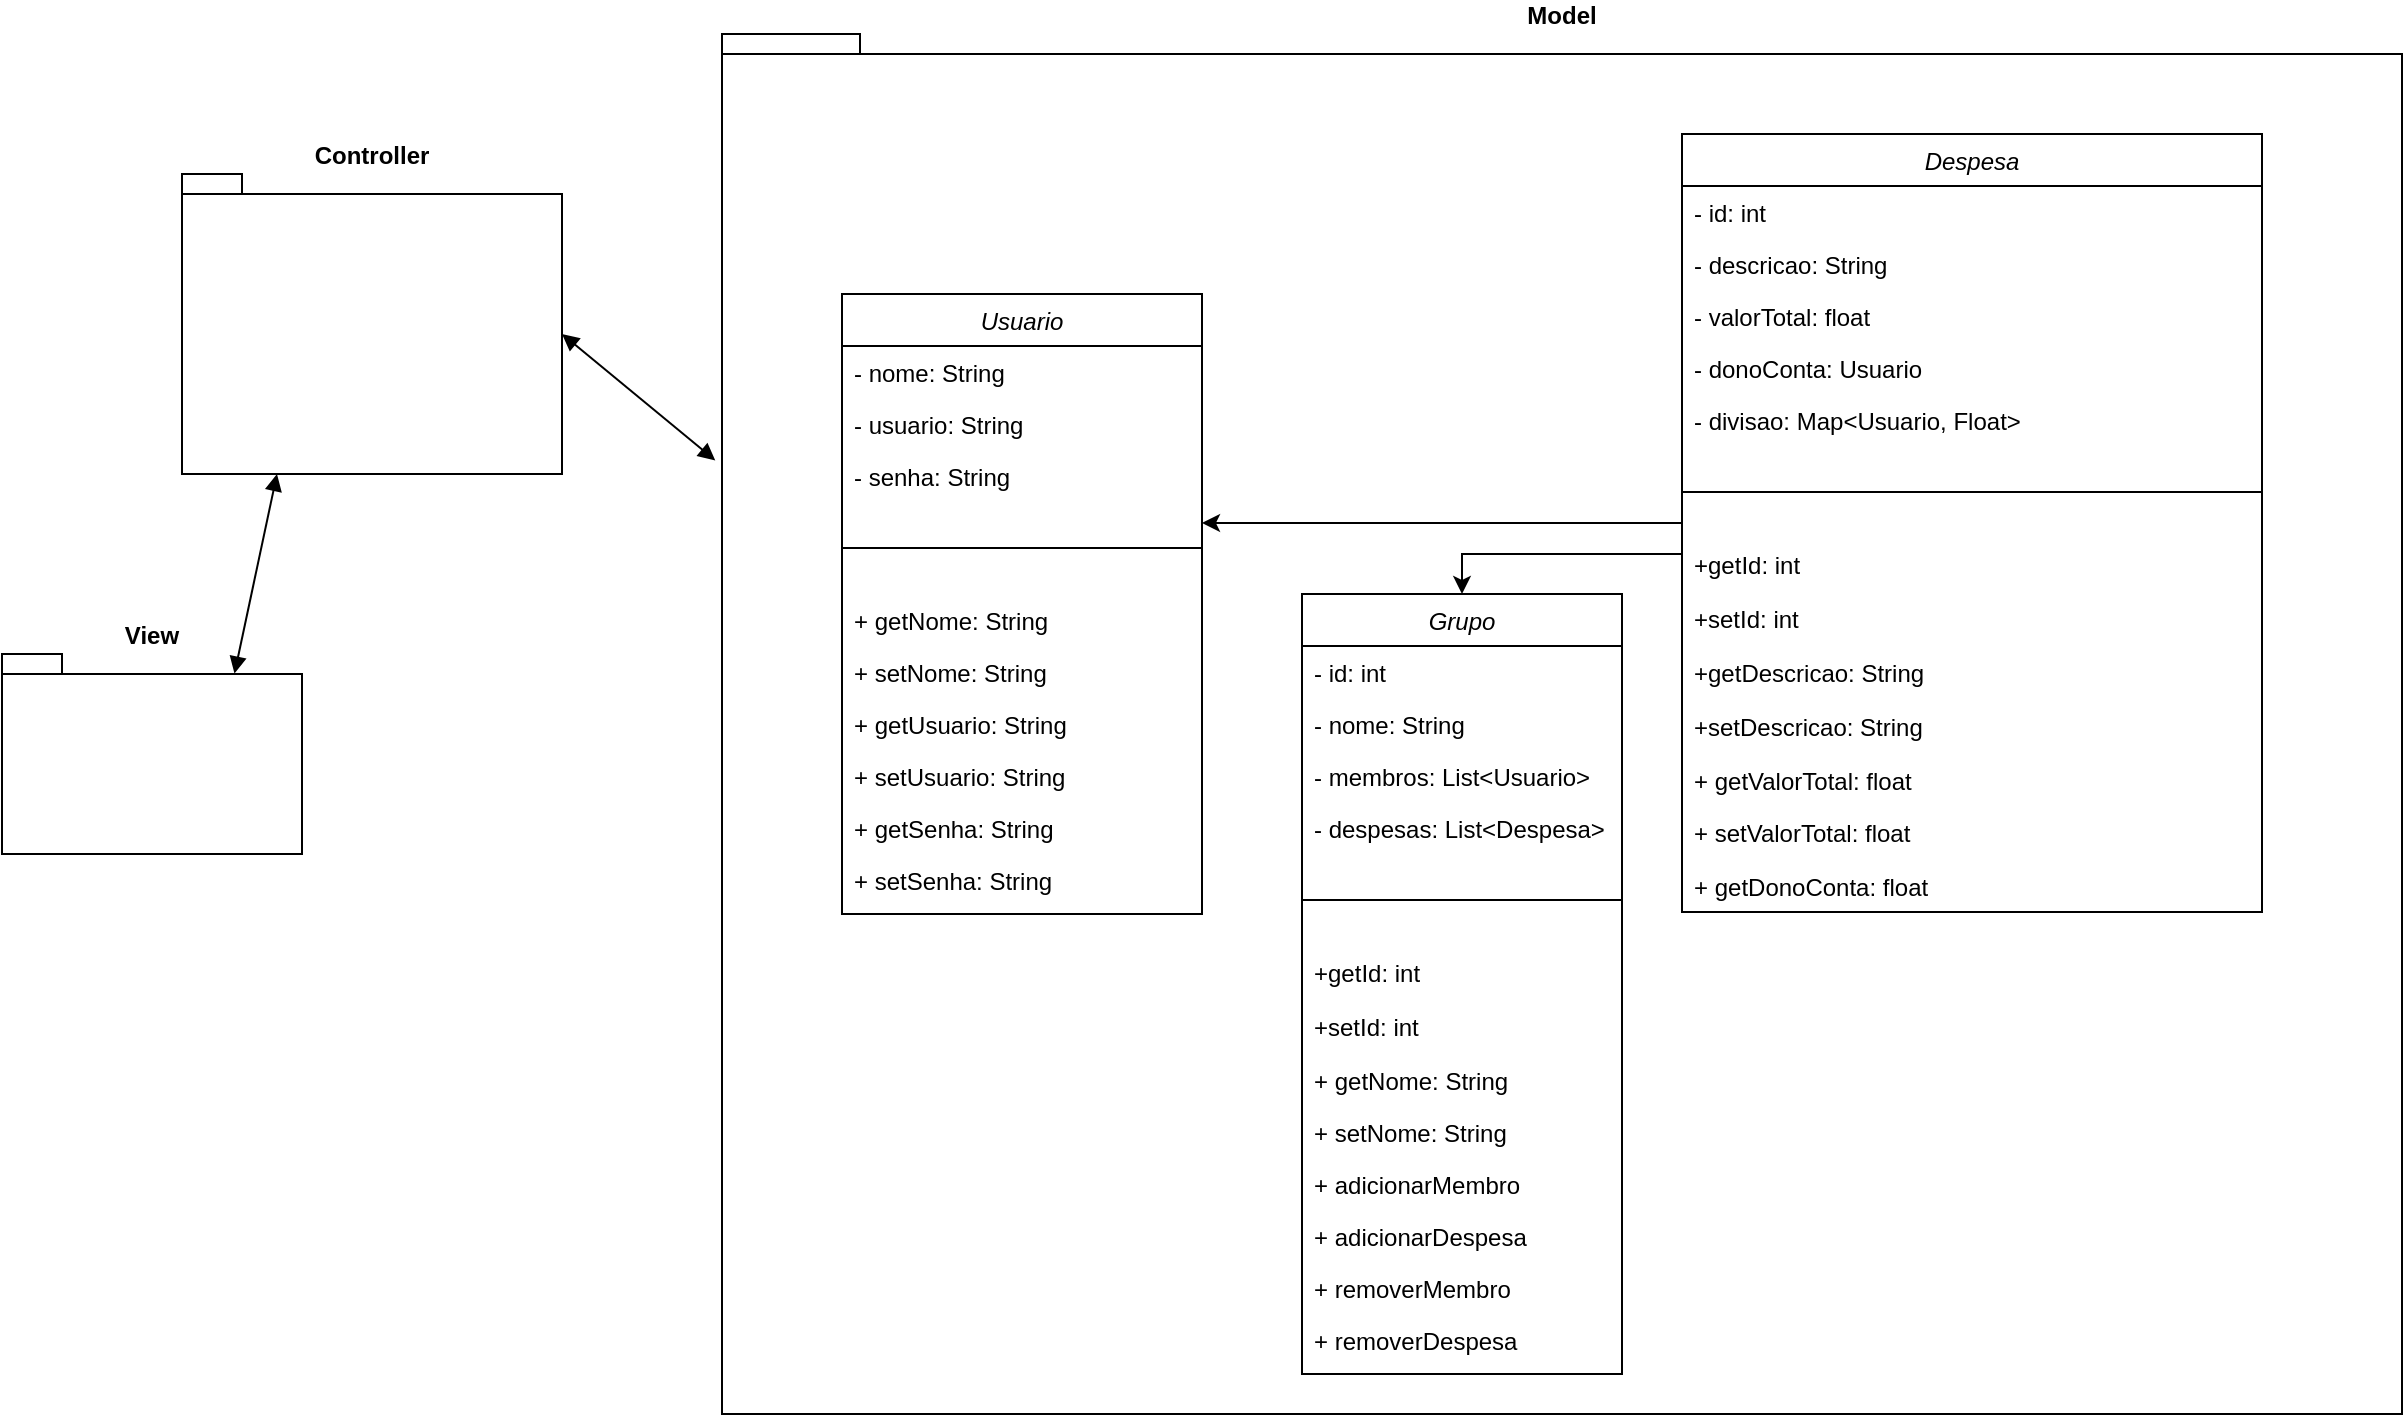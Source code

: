 <mxfile version="21.3.2" type="github">
  <diagram name="Page-1" id="929967ad-93f9-6ef4-fab6-5d389245f69c">
    <mxGraphModel dx="1956" dy="1058" grid="1" gridSize="10" guides="1" tooltips="1" connect="1" arrows="1" fold="1" page="1" pageScale="1.5" pageWidth="1169" pageHeight="826" background="none" math="0" shadow="0">
      <root>
        <mxCell id="0" style=";html=1;" />
        <mxCell id="1" style=";html=1;" parent="0" />
        <mxCell id="FM4MLQlX4S6_MjqL9CDb-174" value="Model" style="shape=folder;fontStyle=1;spacingTop=10;tabWidth=30;tabHeight=10;tabPosition=left;html=1;whiteSpace=wrap;horizontal=1;labelPosition=center;verticalLabelPosition=top;align=center;verticalAlign=bottom;" vertex="1" parent="1">
          <mxGeometry x="650" y="180" width="840" height="690" as="geometry" />
        </mxCell>
        <mxCell id="FM4MLQlX4S6_MjqL9CDb-80" value="Grupo" style="swimlane;fontStyle=2;align=center;verticalAlign=top;childLayout=stackLayout;horizontal=1;startSize=26;horizontalStack=0;resizeParent=1;resizeLast=0;collapsible=1;marginBottom=0;rounded=0;shadow=0;strokeWidth=1;" vertex="1" parent="1">
          <mxGeometry x="940" y="460" width="160" height="390" as="geometry">
            <mxRectangle x="230" y="140" width="160" height="26" as="alternateBounds" />
          </mxGeometry>
        </mxCell>
        <mxCell id="FM4MLQlX4S6_MjqL9CDb-81" value="- id: int" style="text;align=left;verticalAlign=top;spacingLeft=4;spacingRight=4;overflow=hidden;rotatable=0;points=[[0,0.5],[1,0.5]];portConstraint=eastwest;rounded=0;shadow=0;html=0;" vertex="1" parent="FM4MLQlX4S6_MjqL9CDb-80">
          <mxGeometry y="26" width="160" height="26" as="geometry" />
        </mxCell>
        <mxCell id="FM4MLQlX4S6_MjqL9CDb-82" value="- nome: String" style="text;align=left;verticalAlign=top;spacingLeft=4;spacingRight=4;overflow=hidden;rotatable=0;points=[[0,0.5],[1,0.5]];portConstraint=eastwest;rounded=0;shadow=0;html=0;" vertex="1" parent="FM4MLQlX4S6_MjqL9CDb-80">
          <mxGeometry y="52" width="160" height="26" as="geometry" />
        </mxCell>
        <mxCell id="FM4MLQlX4S6_MjqL9CDb-84" value="- membros: List&lt;Usuario&gt;" style="text;align=left;verticalAlign=top;spacingLeft=4;spacingRight=4;overflow=hidden;rotatable=0;points=[[0,0.5],[1,0.5]];portConstraint=eastwest;rounded=0;shadow=0;html=0;" vertex="1" parent="FM4MLQlX4S6_MjqL9CDb-80">
          <mxGeometry y="78" width="160" height="26" as="geometry" />
        </mxCell>
        <mxCell id="FM4MLQlX4S6_MjqL9CDb-85" value="- despesas: List&lt;Despesa&gt;" style="text;align=left;verticalAlign=top;spacingLeft=4;spacingRight=4;overflow=hidden;rotatable=0;points=[[0,0.5],[1,0.5]];portConstraint=eastwest;rounded=0;shadow=0;html=0;" vertex="1" parent="FM4MLQlX4S6_MjqL9CDb-80">
          <mxGeometry y="104" width="160" height="26" as="geometry" />
        </mxCell>
        <mxCell id="FM4MLQlX4S6_MjqL9CDb-86" value="" style="line;html=1;strokeWidth=1;align=left;verticalAlign=middle;spacingTop=-1;spacingLeft=3;spacingRight=3;rotatable=0;labelPosition=right;points=[];portConstraint=eastwest;" vertex="1" parent="FM4MLQlX4S6_MjqL9CDb-80">
          <mxGeometry y="130" width="160" height="46" as="geometry" />
        </mxCell>
        <mxCell id="FM4MLQlX4S6_MjqL9CDb-163" value="+getId: int&#xa;" style="text;align=left;verticalAlign=top;spacingLeft=4;spacingRight=4;overflow=hidden;rotatable=0;points=[[0,0.5],[1,0.5]];portConstraint=eastwest;rounded=0;shadow=0;html=0;" vertex="1" parent="FM4MLQlX4S6_MjqL9CDb-80">
          <mxGeometry y="176" width="160" height="27" as="geometry" />
        </mxCell>
        <mxCell id="FM4MLQlX4S6_MjqL9CDb-164" value="+setId: int" style="text;align=left;verticalAlign=top;spacingLeft=4;spacingRight=4;overflow=hidden;rotatable=0;points=[[0,0.5],[1,0.5]];portConstraint=eastwest;rounded=0;shadow=0;html=0;" vertex="1" parent="FM4MLQlX4S6_MjqL9CDb-80">
          <mxGeometry y="203" width="160" height="27" as="geometry" />
        </mxCell>
        <mxCell id="FM4MLQlX4S6_MjqL9CDb-89" value="+ getNome: String" style="text;align=left;verticalAlign=top;spacingLeft=4;spacingRight=4;overflow=hidden;rotatable=0;points=[[0,0.5],[1,0.5]];portConstraint=eastwest;rounded=0;shadow=0;html=0;" vertex="1" parent="FM4MLQlX4S6_MjqL9CDb-80">
          <mxGeometry y="230" width="160" height="26" as="geometry" />
        </mxCell>
        <mxCell id="FM4MLQlX4S6_MjqL9CDb-90" value="+ setNome: String" style="text;align=left;verticalAlign=top;spacingLeft=4;spacingRight=4;overflow=hidden;rotatable=0;points=[[0,0.5],[1,0.5]];portConstraint=eastwest;rounded=0;shadow=0;html=0;" vertex="1" parent="FM4MLQlX4S6_MjqL9CDb-80">
          <mxGeometry y="256" width="160" height="26" as="geometry" />
        </mxCell>
        <mxCell id="FM4MLQlX4S6_MjqL9CDb-95" value="+ adicionarMembro" style="text;align=left;verticalAlign=top;spacingLeft=4;spacingRight=4;overflow=hidden;rotatable=0;points=[[0,0.5],[1,0.5]];portConstraint=eastwest;" vertex="1" parent="FM4MLQlX4S6_MjqL9CDb-80">
          <mxGeometry y="282" width="160" height="26" as="geometry" />
        </mxCell>
        <mxCell id="FM4MLQlX4S6_MjqL9CDb-96" value="+ adicionarDespesa" style="text;align=left;verticalAlign=top;spacingLeft=4;spacingRight=4;overflow=hidden;rotatable=0;points=[[0,0.5],[1,0.5]];portConstraint=eastwest;" vertex="1" parent="FM4MLQlX4S6_MjqL9CDb-80">
          <mxGeometry y="308" width="160" height="26" as="geometry" />
        </mxCell>
        <mxCell id="FM4MLQlX4S6_MjqL9CDb-165" value="+ removerMembro" style="text;align=left;verticalAlign=top;spacingLeft=4;spacingRight=4;overflow=hidden;rotatable=0;points=[[0,0.5],[1,0.5]];portConstraint=eastwest;" vertex="1" parent="FM4MLQlX4S6_MjqL9CDb-80">
          <mxGeometry y="334" width="160" height="26" as="geometry" />
        </mxCell>
        <mxCell id="FM4MLQlX4S6_MjqL9CDb-166" value="+ removerDespesa" style="text;align=left;verticalAlign=top;spacingLeft=4;spacingRight=4;overflow=hidden;rotatable=0;points=[[0,0.5],[1,0.5]];portConstraint=eastwest;" vertex="1" parent="FM4MLQlX4S6_MjqL9CDb-80">
          <mxGeometry y="360" width="160" height="26" as="geometry" />
        </mxCell>
        <mxCell id="FM4MLQlX4S6_MjqL9CDb-169" style="edgeStyle=orthogonalEdgeStyle;rounded=0;orthogonalLoop=1;jettySize=auto;html=1;" edge="1" parent="1" source="FM4MLQlX4S6_MjqL9CDb-130">
          <mxGeometry relative="1" as="geometry">
            <mxPoint x="890" y="424.5" as="targetPoint" />
          </mxGeometry>
        </mxCell>
        <mxCell id="FM4MLQlX4S6_MjqL9CDb-130" value="Despesa" style="swimlane;fontStyle=2;align=center;verticalAlign=top;childLayout=stackLayout;horizontal=1;startSize=26;horizontalStack=0;resizeParent=1;resizeLast=0;collapsible=1;marginBottom=0;rounded=0;shadow=0;strokeWidth=1;" vertex="1" parent="1">
          <mxGeometry x="1130" y="230" width="290" height="389" as="geometry">
            <mxRectangle x="230" y="140" width="160" height="26" as="alternateBounds" />
          </mxGeometry>
        </mxCell>
        <mxCell id="FM4MLQlX4S6_MjqL9CDb-131" value="- id: int" style="text;align=left;verticalAlign=top;spacingLeft=4;spacingRight=4;overflow=hidden;rotatable=0;points=[[0,0.5],[1,0.5]];portConstraint=eastwest;rounded=0;shadow=0;html=0;" vertex="1" parent="FM4MLQlX4S6_MjqL9CDb-130">
          <mxGeometry y="26" width="290" height="26" as="geometry" />
        </mxCell>
        <mxCell id="FM4MLQlX4S6_MjqL9CDb-132" value="- descricao: String" style="text;align=left;verticalAlign=top;spacingLeft=4;spacingRight=4;overflow=hidden;rotatable=0;points=[[0,0.5],[1,0.5]];portConstraint=eastwest;rounded=0;shadow=0;html=0;" vertex="1" parent="FM4MLQlX4S6_MjqL9CDb-130">
          <mxGeometry y="52" width="290" height="26" as="geometry" />
        </mxCell>
        <mxCell id="FM4MLQlX4S6_MjqL9CDb-133" value="- valorTotal: float" style="text;align=left;verticalAlign=top;spacingLeft=4;spacingRight=4;overflow=hidden;rotatable=0;points=[[0,0.5],[1,0.5]];portConstraint=eastwest;rounded=0;shadow=0;html=0;" vertex="1" parent="FM4MLQlX4S6_MjqL9CDb-130">
          <mxGeometry y="78" width="290" height="26" as="geometry" />
        </mxCell>
        <mxCell id="FM4MLQlX4S6_MjqL9CDb-159" value="- donoConta: Usuario" style="text;align=left;verticalAlign=top;spacingLeft=4;spacingRight=4;overflow=hidden;rotatable=0;points=[[0,0.5],[1,0.5]];portConstraint=eastwest;rounded=0;shadow=0;html=0;" vertex="1" parent="FM4MLQlX4S6_MjqL9CDb-130">
          <mxGeometry y="104" width="290" height="26" as="geometry" />
        </mxCell>
        <mxCell id="FM4MLQlX4S6_MjqL9CDb-134" value="- divisao: Map&lt;Usuario, Float&gt;" style="text;align=left;verticalAlign=top;spacingLeft=4;spacingRight=4;overflow=hidden;rotatable=0;points=[[0,0.5],[1,0.5]];portConstraint=eastwest;rounded=0;shadow=0;html=0;" vertex="1" parent="FM4MLQlX4S6_MjqL9CDb-130">
          <mxGeometry y="130" width="290" height="26" as="geometry" />
        </mxCell>
        <mxCell id="FM4MLQlX4S6_MjqL9CDb-135" value="" style="line;html=1;strokeWidth=1;align=left;verticalAlign=middle;spacingTop=-1;spacingLeft=3;spacingRight=3;rotatable=0;labelPosition=right;points=[];portConstraint=eastwest;" vertex="1" parent="FM4MLQlX4S6_MjqL9CDb-130">
          <mxGeometry y="156" width="290" height="46" as="geometry" />
        </mxCell>
        <mxCell id="FM4MLQlX4S6_MjqL9CDb-136" value="+getId: int&#xa;" style="text;align=left;verticalAlign=top;spacingLeft=4;spacingRight=4;overflow=hidden;rotatable=0;points=[[0,0.5],[1,0.5]];portConstraint=eastwest;rounded=0;shadow=0;html=0;" vertex="1" parent="FM4MLQlX4S6_MjqL9CDb-130">
          <mxGeometry y="202" width="290" height="27" as="geometry" />
        </mxCell>
        <mxCell id="FM4MLQlX4S6_MjqL9CDb-137" value="+setId: int" style="text;align=left;verticalAlign=top;spacingLeft=4;spacingRight=4;overflow=hidden;rotatable=0;points=[[0,0.5],[1,0.5]];portConstraint=eastwest;rounded=0;shadow=0;html=0;" vertex="1" parent="FM4MLQlX4S6_MjqL9CDb-130">
          <mxGeometry y="229" width="290" height="27" as="geometry" />
        </mxCell>
        <mxCell id="FM4MLQlX4S6_MjqL9CDb-138" value="+getDescricao: String&#xa;" style="text;align=left;verticalAlign=top;spacingLeft=4;spacingRight=4;overflow=hidden;rotatable=0;points=[[0,0.5],[1,0.5]];portConstraint=eastwest;rounded=0;shadow=0;html=0;" vertex="1" parent="FM4MLQlX4S6_MjqL9CDb-130">
          <mxGeometry y="256" width="290" height="27" as="geometry" />
        </mxCell>
        <mxCell id="FM4MLQlX4S6_MjqL9CDb-139" value="+setDescricao: String&#xa;" style="text;align=left;verticalAlign=top;spacingLeft=4;spacingRight=4;overflow=hidden;rotatable=0;points=[[0,0.5],[1,0.5]];portConstraint=eastwest;rounded=0;shadow=0;html=0;" vertex="1" parent="FM4MLQlX4S6_MjqL9CDb-130">
          <mxGeometry y="283" width="290" height="27" as="geometry" />
        </mxCell>
        <mxCell id="FM4MLQlX4S6_MjqL9CDb-160" value="+ getValorTotal: float" style="text;align=left;verticalAlign=top;spacingLeft=4;spacingRight=4;overflow=hidden;rotatable=0;points=[[0,0.5],[1,0.5]];portConstraint=eastwest;rounded=0;shadow=0;html=0;" vertex="1" parent="FM4MLQlX4S6_MjqL9CDb-130">
          <mxGeometry y="310" width="290" height="26" as="geometry" />
        </mxCell>
        <mxCell id="FM4MLQlX4S6_MjqL9CDb-141" value="+ setValorTotal: float" style="text;align=left;verticalAlign=top;spacingLeft=4;spacingRight=4;overflow=hidden;rotatable=0;points=[[0,0.5],[1,0.5]];portConstraint=eastwest;rounded=0;shadow=0;html=0;" vertex="1" parent="FM4MLQlX4S6_MjqL9CDb-130">
          <mxGeometry y="336" width="290" height="27" as="geometry" />
        </mxCell>
        <mxCell id="FM4MLQlX4S6_MjqL9CDb-161" value="+ getDonoConta: float" style="text;align=left;verticalAlign=top;spacingLeft=4;spacingRight=4;overflow=hidden;rotatable=0;points=[[0,0.5],[1,0.5]];portConstraint=eastwest;rounded=0;shadow=0;html=0;" vertex="1" parent="FM4MLQlX4S6_MjqL9CDb-130">
          <mxGeometry y="363" width="290" height="26" as="geometry" />
        </mxCell>
        <mxCell id="FM4MLQlX4S6_MjqL9CDb-143" value="Usuario" style="swimlane;fontStyle=2;align=center;verticalAlign=top;childLayout=stackLayout;horizontal=1;startSize=26;horizontalStack=0;resizeParent=1;resizeLast=0;collapsible=1;marginBottom=0;rounded=0;shadow=0;strokeWidth=1;" vertex="1" parent="1">
          <mxGeometry x="710" y="310" width="180" height="310" as="geometry">
            <mxRectangle x="230" y="140" width="160" height="26" as="alternateBounds" />
          </mxGeometry>
        </mxCell>
        <mxCell id="FM4MLQlX4S6_MjqL9CDb-168" value="- nome: String" style="text;align=left;verticalAlign=top;spacingLeft=4;spacingRight=4;overflow=hidden;rotatable=0;points=[[0,0.5],[1,0.5]];portConstraint=eastwest;rounded=0;shadow=0;html=0;" vertex="1" parent="FM4MLQlX4S6_MjqL9CDb-143">
          <mxGeometry y="26" width="180" height="26" as="geometry" />
        </mxCell>
        <mxCell id="FM4MLQlX4S6_MjqL9CDb-144" value="- usuario: String" style="text;align=left;verticalAlign=top;spacingLeft=4;spacingRight=4;overflow=hidden;rotatable=0;points=[[0,0.5],[1,0.5]];portConstraint=eastwest;rounded=0;shadow=0;html=0;" vertex="1" parent="FM4MLQlX4S6_MjqL9CDb-143">
          <mxGeometry y="52" width="180" height="26" as="geometry" />
        </mxCell>
        <mxCell id="FM4MLQlX4S6_MjqL9CDb-146" value="- senha: String" style="text;align=left;verticalAlign=top;spacingLeft=4;spacingRight=4;overflow=hidden;rotatable=0;points=[[0,0.5],[1,0.5]];portConstraint=eastwest;rounded=0;shadow=0;html=0;" vertex="1" parent="FM4MLQlX4S6_MjqL9CDb-143">
          <mxGeometry y="78" width="180" height="26" as="geometry" />
        </mxCell>
        <mxCell id="FM4MLQlX4S6_MjqL9CDb-148" value="" style="line;html=1;strokeWidth=1;align=left;verticalAlign=middle;spacingTop=-1;spacingLeft=3;spacingRight=3;rotatable=0;labelPosition=right;points=[];portConstraint=eastwest;" vertex="1" parent="FM4MLQlX4S6_MjqL9CDb-143">
          <mxGeometry y="104" width="180" height="46" as="geometry" />
        </mxCell>
        <mxCell id="FM4MLQlX4S6_MjqL9CDb-170" value="+ getNome: String" style="text;align=left;verticalAlign=top;spacingLeft=4;spacingRight=4;overflow=hidden;rotatable=0;points=[[0,0.5],[1,0.5]];portConstraint=eastwest;rounded=0;shadow=0;html=0;" vertex="1" parent="FM4MLQlX4S6_MjqL9CDb-143">
          <mxGeometry y="150" width="180" height="26" as="geometry" />
        </mxCell>
        <mxCell id="FM4MLQlX4S6_MjqL9CDb-171" value="+ setNome: String" style="text;align=left;verticalAlign=top;spacingLeft=4;spacingRight=4;overflow=hidden;rotatable=0;points=[[0,0.5],[1,0.5]];portConstraint=eastwest;rounded=0;shadow=0;html=0;" vertex="1" parent="FM4MLQlX4S6_MjqL9CDb-143">
          <mxGeometry y="176" width="180" height="26" as="geometry" />
        </mxCell>
        <mxCell id="FM4MLQlX4S6_MjqL9CDb-153" value="+ getUsuario: String" style="text;align=left;verticalAlign=top;spacingLeft=4;spacingRight=4;overflow=hidden;rotatable=0;points=[[0,0.5],[1,0.5]];portConstraint=eastwest;rounded=0;shadow=0;html=0;" vertex="1" parent="FM4MLQlX4S6_MjqL9CDb-143">
          <mxGeometry y="202" width="180" height="26" as="geometry" />
        </mxCell>
        <mxCell id="FM4MLQlX4S6_MjqL9CDb-154" value="+ setUsuario: String" style="text;align=left;verticalAlign=top;spacingLeft=4;spacingRight=4;overflow=hidden;rotatable=0;points=[[0,0.5],[1,0.5]];portConstraint=eastwest;rounded=0;shadow=0;html=0;" vertex="1" parent="FM4MLQlX4S6_MjqL9CDb-143">
          <mxGeometry y="228" width="180" height="26" as="geometry" />
        </mxCell>
        <mxCell id="FM4MLQlX4S6_MjqL9CDb-151" value="+ getSenha: String" style="text;align=left;verticalAlign=top;spacingLeft=4;spacingRight=4;overflow=hidden;rotatable=0;points=[[0,0.5],[1,0.5]];portConstraint=eastwest;rounded=0;shadow=0;html=0;" vertex="1" parent="FM4MLQlX4S6_MjqL9CDb-143">
          <mxGeometry y="254" width="180" height="26" as="geometry" />
        </mxCell>
        <mxCell id="FM4MLQlX4S6_MjqL9CDb-152" value="+ setSenha: String" style="text;align=left;verticalAlign=top;spacingLeft=4;spacingRight=4;overflow=hidden;rotatable=0;points=[[0,0.5],[1,0.5]];portConstraint=eastwest;rounded=0;shadow=0;html=0;" vertex="1" parent="FM4MLQlX4S6_MjqL9CDb-143">
          <mxGeometry y="280" width="180" height="26" as="geometry" />
        </mxCell>
        <mxCell id="FM4MLQlX4S6_MjqL9CDb-156" style="edgeStyle=orthogonalEdgeStyle;rounded=0;orthogonalLoop=1;jettySize=auto;html=1;entryX=0.5;entryY=0;entryDx=0;entryDy=0;" edge="1" parent="1" source="FM4MLQlX4S6_MjqL9CDb-136" target="FM4MLQlX4S6_MjqL9CDb-80">
          <mxGeometry relative="1" as="geometry">
            <Array as="points">
              <mxPoint x="1020" y="440" />
            </Array>
          </mxGeometry>
        </mxCell>
        <mxCell id="FM4MLQlX4S6_MjqL9CDb-175" value="Controller" style="shape=folder;fontStyle=1;spacingTop=10;tabWidth=30;tabHeight=10;tabPosition=left;html=1;whiteSpace=wrap;horizontal=1;labelPosition=center;verticalLabelPosition=top;align=center;verticalAlign=bottom;" vertex="1" parent="1">
          <mxGeometry x="380" y="250" width="190" height="150" as="geometry" />
        </mxCell>
        <mxCell id="FM4MLQlX4S6_MjqL9CDb-176" value="View" style="shape=folder;fontStyle=1;spacingTop=10;tabWidth=30;tabHeight=10;tabPosition=left;html=1;whiteSpace=wrap;horizontal=1;labelPosition=center;verticalLabelPosition=top;align=center;verticalAlign=bottom;" vertex="1" parent="1">
          <mxGeometry x="290" y="490" width="150" height="100" as="geometry" />
        </mxCell>
        <mxCell id="FM4MLQlX4S6_MjqL9CDb-177" value="" style="endArrow=block;startArrow=block;endFill=1;startFill=1;html=1;rounded=0;entryX=0.25;entryY=1;entryDx=0;entryDy=0;entryPerimeter=0;exitX=0.775;exitY=0.098;exitDx=0;exitDy=0;exitPerimeter=0;" edge="1" parent="1" source="FM4MLQlX4S6_MjqL9CDb-176" target="FM4MLQlX4S6_MjqL9CDb-175">
          <mxGeometry width="160" relative="1" as="geometry">
            <mxPoint x="340" y="440" as="sourcePoint" />
            <mxPoint x="500" y="440" as="targetPoint" />
          </mxGeometry>
        </mxCell>
        <mxCell id="FM4MLQlX4S6_MjqL9CDb-179" value="" style="endArrow=block;startArrow=block;endFill=1;startFill=1;html=1;rounded=0;entryX=-0.004;entryY=0.309;entryDx=0;entryDy=0;entryPerimeter=0;exitX=0;exitY=0;exitDx=190;exitDy=80;exitPerimeter=0;" edge="1" parent="1" source="FM4MLQlX4S6_MjqL9CDb-175" target="FM4MLQlX4S6_MjqL9CDb-174">
          <mxGeometry width="160" relative="1" as="geometry">
            <mxPoint x="608" y="380" as="sourcePoint" />
            <mxPoint x="650" y="280" as="targetPoint" />
          </mxGeometry>
        </mxCell>
      </root>
    </mxGraphModel>
  </diagram>
</mxfile>
